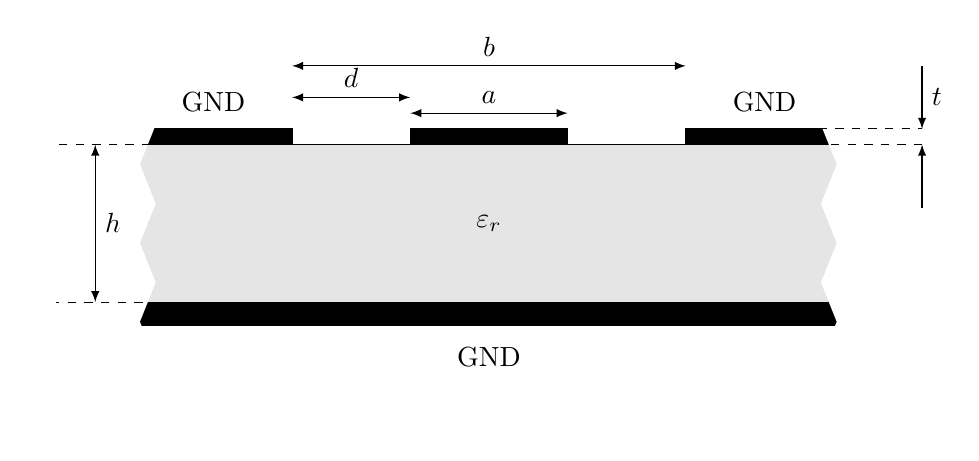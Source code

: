 \def\arrlen{3mm}
\def\arrwidth{2mm}
\usetikzlibrary{calc}

\begin{tikzpicture}
	\filldraw[color=black, fill=black] (0,0.7) rectangle ++(9,0.3) node[pos=.5, anchor = north, yshift=-3mm](gnd){GND};
	\filldraw[color=black, fill=gray!20] (0,1) rectangle ++(9,2) node[pos=.5]{\(\varepsilon_r\)};
	\filldraw[color=black, fill=black] (0,3) rectangle ++(2,.2) node[pos=.5, anchor = south, yshift=2mm ](GND1){GND};
	\filldraw[color=black, fill=black] (3.5,3) rectangle ++(2,.2) node[pos=.5](cond1){};
	\filldraw[color=black, fill=black] (7,3) rectangle ++(2,.2) node[pos=.5, anchor = south, yshift=2mm](GND2){GND};
	\draw[latex-latex] (3.5,3.4) -- ++(2,0) node[pos=.5,anchor=south](){\(a\)};
	\draw[latex-latex] (2,3.6) -- ++(1.5,0) node[pos=.5,anchor=south](){\(d\)};
	\draw[latex-latex] (2,4) -- ++(5,0) node[pos=.5,anchor=south](){\(b\)};
	
	\draw[latex-latex] (-0.5,1) -- (-0.5,3) node[pos=.5,anchor=west](){\(h\)};
	\draw[-latex] (10,4) -- (10,3.2) node[pos=.5,anchor=west](){\(t\)};
	\draw[-latex] (10,2.2) -- (10,3) node[pos=.5,anchor=west](){};
	
	\draw[decorate,decoration={zigzag,segment length=10mm, amplitude=1mm},double, double distance = 8.9pt, white] (9,0) -- (9,4);
	\draw[decorate,decoration={zigzag,segment length=10mm, amplitude=1mm},double, double distance = 8pt, white] (0,-0.5) -- (0,4);
	\draw[dashed] (0.1,1) -- (-1,1);
	\draw[dashed] (0.2,3) -- (-1,3);
	
	\draw[dashed] (7,3.2) -- (10,3.2);
	\draw[dashed] (8,3) -- (10,3);	
\end{tikzpicture}
